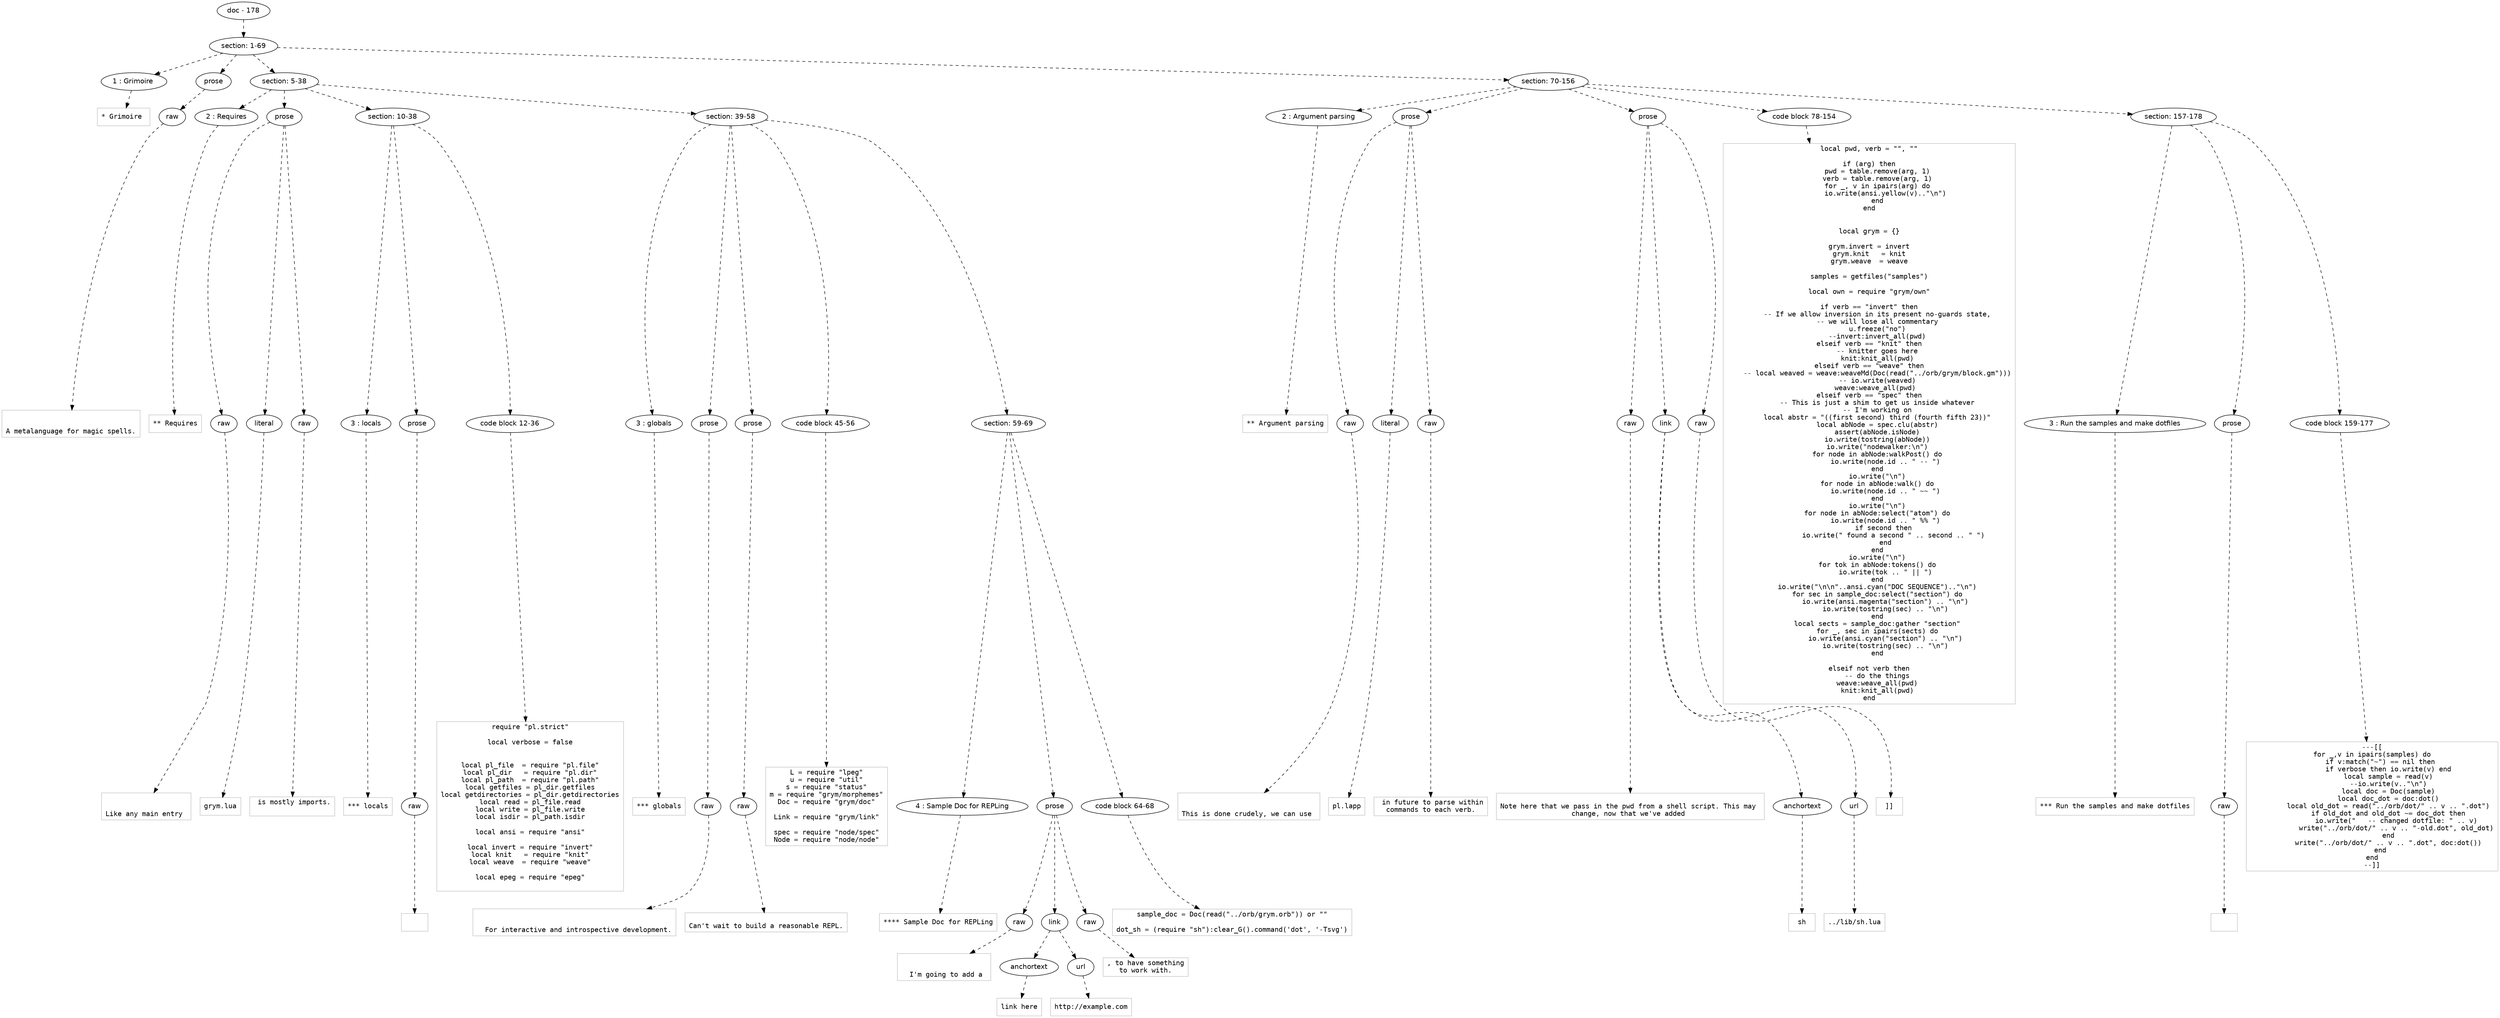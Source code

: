 digraph hierarchy {

node [fontname=Helvetica]
edge [style=dashed]

doc_0 [label="doc - 178"]


doc_0 -> { section_1}
{rank=same; section_1}

section_1 [label="section: 1-69"]


section_1 -> { header_2 prose_3 section_4 section_5}
{rank=same; header_2 prose_3 section_4 section_5}

header_2 [label="1 : Grimoire "]

prose_3 [label="prose"]

section_4 [label="section: 5-38"]

section_5 [label="section: 70-156"]


header_2 -> leaf_6
leaf_6  [color=Gray,shape=rectangle,fontname=Inconsolata,label="* Grimoire "]
prose_3 -> { raw_7}
{rank=same; raw_7}

raw_7 [label="raw"]


raw_7 -> leaf_8
leaf_8  [color=Gray,shape=rectangle,fontname=Inconsolata,label="

A metalanguage for magic spells.
"]
section_4 -> { header_9 prose_10 section_11 section_12}
{rank=same; header_9 prose_10 section_11 section_12}

header_9 [label="2 : Requires"]

prose_10 [label="prose"]

section_11 [label="section: 10-38"]

section_12 [label="section: 39-58"]


header_9 -> leaf_13
leaf_13  [color=Gray,shape=rectangle,fontname=Inconsolata,label="** Requires"]
prose_10 -> { raw_14 literal_15 raw_16}
{rank=same; raw_14 literal_15 raw_16}

raw_14 [label="raw"]

literal_15 [label="literal"]

raw_16 [label="raw"]


raw_14 -> leaf_17
leaf_17  [color=Gray,shape=rectangle,fontname=Inconsolata,label="

Like any main entry "]
literal_15 -> leaf_18
leaf_18  [color=Gray,shape=rectangle,fontname=Inconsolata,label="grym.lua"]
raw_16 -> leaf_19
leaf_19  [color=Gray,shape=rectangle,fontname=Inconsolata,label=" is mostly imports.

"]
section_11 -> { header_20 prose_21 codeblock_22}
{rank=same; header_20 prose_21 codeblock_22}

header_20 [label="3 : locals"]

prose_21 [label="prose"]

codeblock_22 [label="code block 12-36"]


header_20 -> leaf_23
leaf_23  [color=Gray,shape=rectangle,fontname=Inconsolata,label="*** locals"]
prose_21 -> { raw_24}
{rank=same; raw_24}

raw_24 [label="raw"]


raw_24 -> leaf_25
leaf_25  [color=Gray,shape=rectangle,fontname=Inconsolata,label="
"]
codeblock_22 -> leaf_26
leaf_26  [color=Gray,shape=rectangle,fontname=Inconsolata,label="require \"pl.strict\"

local verbose = false


local pl_file  = require \"pl.file\"
local pl_dir   = require \"pl.dir\"
local pl_path  = require \"pl.path\"
local getfiles = pl_dir.getfiles
local getdirectories = pl_dir.getdirectories
local read = pl_file.read
local write = pl_file.write
local isdir = pl_path.isdir

local ansi = require \"ansi\"

local invert = require \"invert\"
local knit   = require \"knit\"
local weave  = require \"weave\"

local epeg = require \"epeg\"

"]
section_12 -> { header_27 prose_28 prose_29 codeblock_30 section_31}
{rank=same; header_27 prose_28 prose_29 codeblock_30 section_31}

header_27 [label="3 : globals"]

prose_28 [label="prose"]

prose_29 [label="prose"]

codeblock_30 [label="code block 45-56"]

section_31 [label="section: 59-69"]


header_27 -> leaf_32
leaf_32  [color=Gray,shape=rectangle,fontname=Inconsolata,label="*** globals"]
prose_28 -> { raw_33}
{rank=same; raw_33}

raw_33 [label="raw"]


raw_33 -> leaf_34
leaf_34  [color=Gray,shape=rectangle,fontname=Inconsolata,label="

  For interactive and introspective development.
"]
prose_29 -> { raw_35}
{rank=same; raw_35}

raw_35 [label="raw"]


raw_35 -> leaf_36
leaf_36  [color=Gray,shape=rectangle,fontname=Inconsolata,label="
Can't wait to build a reasonable REPL.
"]
codeblock_30 -> leaf_37
leaf_37  [color=Gray,shape=rectangle,fontname=Inconsolata,label="L = require \"lpeg\"
u = require \"util\"
s = require \"status\"
m = require \"grym/morphemes\"
Doc = require \"grym/doc\"

Link = require \"grym/link\"

spec = require \"node/spec\"
Node = require \"node/node\""]
section_31 -> { header_38 prose_39 codeblock_40}
{rank=same; header_38 prose_39 codeblock_40}

header_38 [label="4 : Sample Doc for REPLing"]

prose_39 [label="prose"]

codeblock_40 [label="code block 64-68"]


header_38 -> leaf_41
leaf_41  [color=Gray,shape=rectangle,fontname=Inconsolata,label="**** Sample Doc for REPLing"]
prose_39 -> { raw_42 link_43 raw_44}
{rank=same; raw_42 link_43 raw_44}

raw_42 [label="raw"]

link_43 [label="link"]

raw_44 [label="raw"]


raw_42 -> leaf_45
leaf_45  [color=Gray,shape=rectangle,fontname=Inconsolata,label="

  I'm going to add a "]
link_43 -> { anchortext_46 url_47}
{rank=same; anchortext_46 url_47}

anchortext_46 [label="anchortext"]

url_47 [label="url"]


anchortext_46 -> leaf_48
leaf_48  [color=Gray,shape=rectangle,fontname=Inconsolata,label="link here"]
url_47 -> leaf_49
leaf_49  [color=Gray,shape=rectangle,fontname=Inconsolata,label="http://example.com"]
raw_44 -> leaf_50
leaf_50  [color=Gray,shape=rectangle,fontname=Inconsolata,label=", to have something
to work with.
"]
codeblock_40 -> leaf_51
leaf_51  [color=Gray,shape=rectangle,fontname=Inconsolata,label="sample_doc = Doc(read(\"../orb/grym.orb\")) or \"\"

dot_sh = (require \"sh\"):clear_G().command('dot', '-Tsvg')"]
section_5 -> { header_52 prose_53 prose_54 codeblock_55 section_56}
{rank=same; header_52 prose_53 prose_54 codeblock_55 section_56}

header_52 [label="2 : Argument parsing"]

prose_53 [label="prose"]

prose_54 [label="prose"]

codeblock_55 [label="code block 78-154"]

section_56 [label="section: 157-178"]


header_52 -> leaf_57
leaf_57  [color=Gray,shape=rectangle,fontname=Inconsolata,label="** Argument parsing"]
prose_53 -> { raw_58 literal_59 raw_60}
{rank=same; raw_58 literal_59 raw_60}

raw_58 [label="raw"]

literal_59 [label="literal"]

raw_60 [label="raw"]


raw_58 -> leaf_61
leaf_61  [color=Gray,shape=rectangle,fontname=Inconsolata,label="

This is done crudely, we can use "]
literal_59 -> leaf_62
leaf_62  [color=Gray,shape=rectangle,fontname=Inconsolata,label="pl.lapp"]
raw_60 -> leaf_63
leaf_63  [color=Gray,shape=rectangle,fontname=Inconsolata,label=" in future to parse within
commands to each verb.
"]
prose_54 -> { raw_64 link_65 raw_66}
{rank=same; raw_64 link_65 raw_66}

raw_64 [label="raw"]

link_65 [label="link"]

raw_66 [label="raw"]


raw_64 -> leaf_67
leaf_67  [color=Gray,shape=rectangle,fontname=Inconsolata,label="
Note here that we pass in the pwd from a shell script. This may 
change, now that we've added "]
link_65 -> { anchortext_68 url_69}
{rank=same; anchortext_68 url_69}

anchortext_68 [label="anchortext"]

url_69 [label="url"]


anchortext_68 -> leaf_70
leaf_70  [color=Gray,shape=rectangle,fontname=Inconsolata,label="sh"]
url_69 -> leaf_71
leaf_71  [color=Gray,shape=rectangle,fontname=Inconsolata,label="../lib/sh.lua"]
raw_66 -> leaf_72
leaf_72  [color=Gray,shape=rectangle,fontname=Inconsolata,label="]]
"]
codeblock_55 -> leaf_73
leaf_73  [color=Gray,shape=rectangle,fontname=Inconsolata,label="local pwd, verb = \"\", \"\"

if (arg) then
    pwd = table.remove(arg, 1)
    verb = table.remove(arg, 1)
    for _, v in ipairs(arg) do
        io.write(ansi.yellow(v)..\"\\n\")
    end
end


local grym = {}

grym.invert = invert
grym.knit   = knit
grym.weave  = weave

samples = getfiles(\"samples\")

local own = require \"grym/own\"

if verb == \"invert\" then
    -- If we allow inversion in its present no-guards state,
    -- we will lose all commentary
    u.freeze(\"no\")
    --invert:invert_all(pwd)
elseif verb == \"knit\" then
    -- knitter goes here
    knit:knit_all(pwd)
elseif verb == \"weave\" then
    -- local weaved = weave:weaveMd(Doc(read(\"../orb/grym/block.gm\")))
    -- io.write(weaved)
    weave:weave_all(pwd) 
elseif verb == \"spec\" then
    -- This is just a shim to get us inside whatever
    -- I'm working on
    local abstr = \"((first second) third (fourth fifth 23))\"
    local abNode = spec.clu(abstr)
    assert(abNode.isNode)
    io.write(tostring(abNode))
    io.write(\"nodewalker:\\n\")
    for node in abNode:walkPost() do
        io.write(node.id .. \" -- \")
    end
    io.write(\"\\n\")
    for node in abNode:walk() do
        io.write(node.id .. \" ~~ \")
    end
    io.write(\"\\n\")
    for node in abNode:select(\"atom\") do
        io.write(node.id .. \" %% \")
        if second then 
            io.write(\" found a second \" .. second .. \" \")
        end
    end
    io.write(\"\\n\")
    for tok in abNode:tokens() do
        io.write(tok .. \" || \")
    end
    io.write(\"\\n\\n\"..ansi.cyan(\"DOC SEQUENCE\")..\"\\n\")
    for sec in sample_doc:select(\"section\") do
        io.write(ansi.magenta(\"section\") .. \"\\n\")
        io.write(tostring(sec) .. \"\\n\")
    end
    local sects = sample_doc:gather \"section\"
    for _, sec in ipairs(sects) do
        io.write(ansi.cyan(\"section\") .. \"\\n\")
        io.write(tostring(sec) .. \"\\n\")
    end

elseif not verb then
    -- do the things
    weave:weave_all(pwd)
    knit:knit_all(pwd)
end"]
section_56 -> { header_74 prose_75 codeblock_76}
{rank=same; header_74 prose_75 codeblock_76}

header_74 [label="3 : Run the samples and make dotfiles"]

prose_75 [label="prose"]

codeblock_76 [label="code block 159-177"]


header_74 -> leaf_77
leaf_77  [color=Gray,shape=rectangle,fontname=Inconsolata,label="*** Run the samples and make dotfiles"]
prose_75 -> { raw_78}
{rank=same; raw_78}

raw_78 [label="raw"]


raw_78 -> leaf_79
leaf_79  [color=Gray,shape=rectangle,fontname=Inconsolata,label="
"]
codeblock_76 -> leaf_80
leaf_80  [color=Gray,shape=rectangle,fontname=Inconsolata,label="---[[
for _,v in ipairs(samples) do
    if v:match(\"~\") == nil then
        if verbose then io.write(v) end
        local sample = read(v)
        --io.write(v..\"\\n\")
        local doc = Doc(sample)
        local doc_dot = doc:dot()
        local old_dot = read(\"../orb/dot/\" .. v .. \".dot\")
        if old_dot and old_dot ~= doc_dot then
            io.write(\"   -- changed dotfile: \" .. v)
            write(\"../orb/dot/\" .. v .. \"-old.dot\", old_dot)
        end
        write(\"../orb/dot/\" .. v .. \".dot\", doc:dot())
    end
end
--]]"]

}
